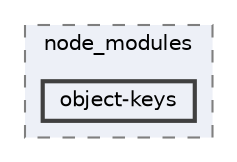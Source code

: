 digraph "pkiclassroomrescheduler/src/main/frontend/node_modules/object-keys"
{
 // LATEX_PDF_SIZE
  bgcolor="transparent";
  edge [fontname=Helvetica,fontsize=10,labelfontname=Helvetica,labelfontsize=10];
  node [fontname=Helvetica,fontsize=10,shape=box,height=0.2,width=0.4];
  compound=true
  subgraph clusterdir_72953eda66ccb3a2722c28e1c3e6c23b {
    graph [ bgcolor="#edf0f7", pencolor="grey50", label="node_modules", fontname=Helvetica,fontsize=10 style="filled,dashed", URL="dir_72953eda66ccb3a2722c28e1c3e6c23b.html",tooltip=""]
  dir_ce64e9c7a331157c1509a11e99623b84 [label="object-keys", fillcolor="#edf0f7", color="grey25", style="filled,bold", URL="dir_ce64e9c7a331157c1509a11e99623b84.html",tooltip=""];
  }
}
